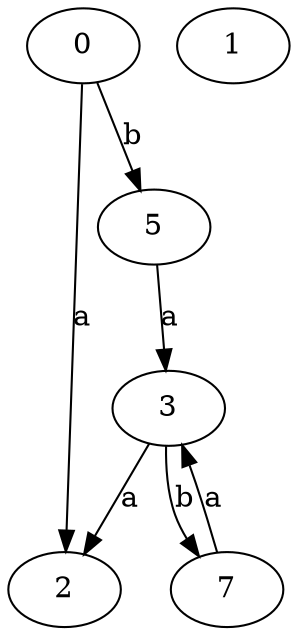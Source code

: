 strict digraph  {
0;
2;
3;
5;
1;
7;
0 -> 2  [label=a];
0 -> 5  [label=b];
3 -> 2  [label=a];
3 -> 7  [label=b];
5 -> 3  [label=a];
7 -> 3  [label=a];
}
